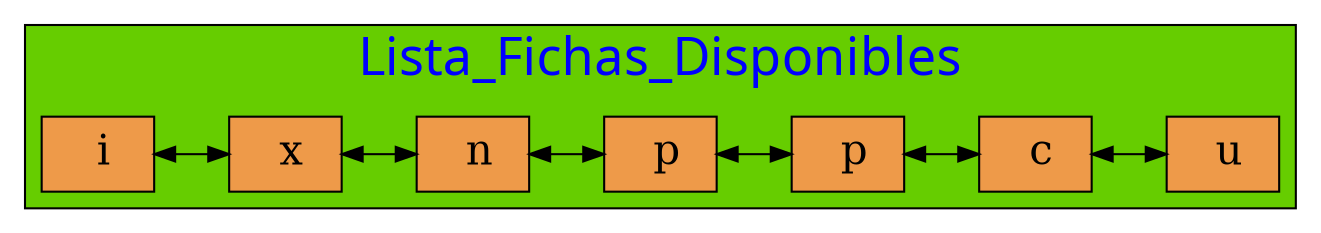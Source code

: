 digraph Lista_Doble{

graph[ranksep= "0.5",nodesep= "0.5"];
node[fontcolor=black shape=box style=filled fillcolor=tan2 fontsize=20];

subgraph cluster_1 {

fontname=algerian
fontsize=25;
label="Lista_Fichas_Disponibles";
fontcolor=blue
style=filled
fillcolor=chartreuse3
labelloc=t;{rank=same;
25770509856[label=" i"];
25770509904[label=" x"];
25770509952[label=" n"];
25770512576[label=" p"];
25770512624[label=" p"];
25770512672[label=" c"];
25770512720[label=" u"];
};

25770509856->
25770509904->
25770509952->
25770512576->
25770512624->
25770512672->
25770512720
[dir=both  color=black];

 }

}
